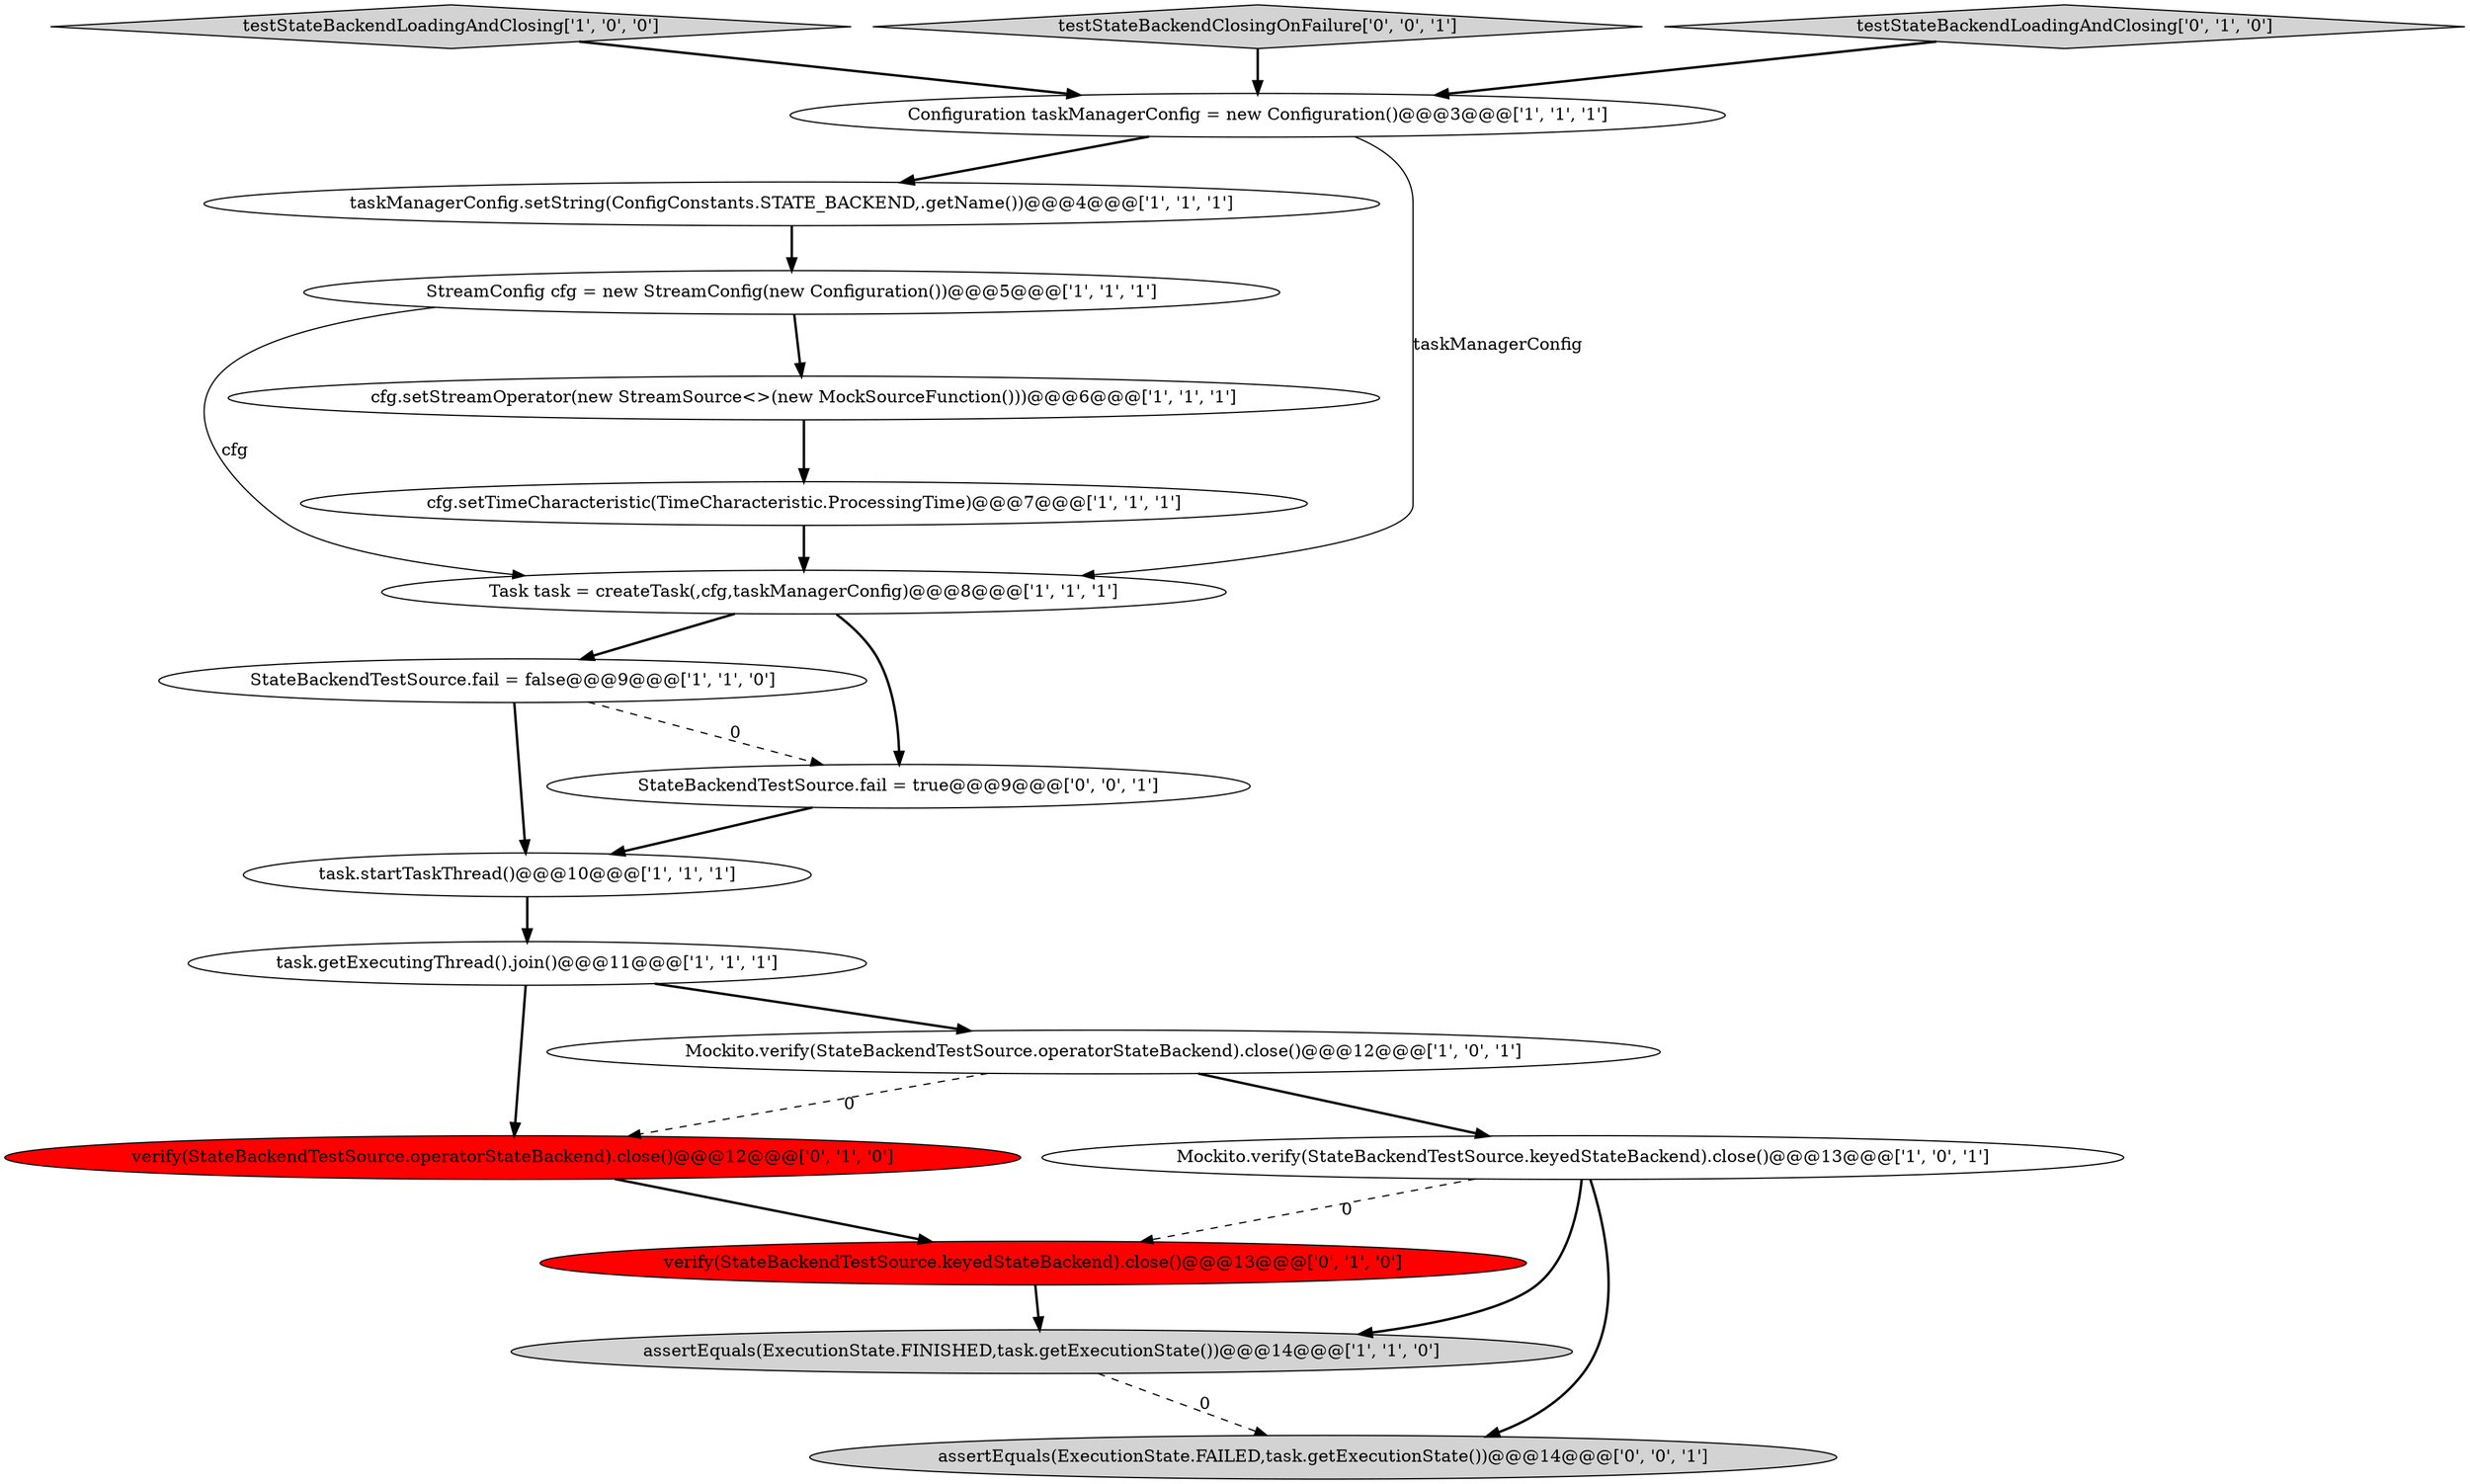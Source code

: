 digraph {
8 [style = filled, label = "testStateBackendLoadingAndClosing['1', '0', '0']", fillcolor = lightgray, shape = diamond image = "AAA0AAABBB1BBB"];
7 [style = filled, label = "assertEquals(ExecutionState.FINISHED,task.getExecutionState())@@@14@@@['1', '1', '0']", fillcolor = lightgray, shape = ellipse image = "AAA0AAABBB1BBB"];
11 [style = filled, label = "Configuration taskManagerConfig = new Configuration()@@@3@@@['1', '1', '1']", fillcolor = white, shape = ellipse image = "AAA0AAABBB1BBB"];
9 [style = filled, label = "StateBackendTestSource.fail = false@@@9@@@['1', '1', '0']", fillcolor = white, shape = ellipse image = "AAA0AAABBB1BBB"];
2 [style = filled, label = "cfg.setStreamOperator(new StreamSource<>(new MockSourceFunction()))@@@6@@@['1', '1', '1']", fillcolor = white, shape = ellipse image = "AAA0AAABBB1BBB"];
18 [style = filled, label = "StateBackendTestSource.fail = true@@@9@@@['0', '0', '1']", fillcolor = white, shape = ellipse image = "AAA0AAABBB3BBB"];
16 [style = filled, label = "testStateBackendClosingOnFailure['0', '0', '1']", fillcolor = lightgray, shape = diamond image = "AAA0AAABBB3BBB"];
1 [style = filled, label = "cfg.setTimeCharacteristic(TimeCharacteristic.ProcessingTime)@@@7@@@['1', '1', '1']", fillcolor = white, shape = ellipse image = "AAA0AAABBB1BBB"];
13 [style = filled, label = "verify(StateBackendTestSource.operatorStateBackend).close()@@@12@@@['0', '1', '0']", fillcolor = red, shape = ellipse image = "AAA1AAABBB2BBB"];
14 [style = filled, label = "verify(StateBackendTestSource.keyedStateBackend).close()@@@13@@@['0', '1', '0']", fillcolor = red, shape = ellipse image = "AAA1AAABBB2BBB"];
17 [style = filled, label = "assertEquals(ExecutionState.FAILED,task.getExecutionState())@@@14@@@['0', '0', '1']", fillcolor = lightgray, shape = ellipse image = "AAA0AAABBB3BBB"];
12 [style = filled, label = "taskManagerConfig.setString(ConfigConstants.STATE_BACKEND,.getName())@@@4@@@['1', '1', '1']", fillcolor = white, shape = ellipse image = "AAA0AAABBB1BBB"];
10 [style = filled, label = "Mockito.verify(StateBackendTestSource.keyedStateBackend).close()@@@13@@@['1', '0', '1']", fillcolor = white, shape = ellipse image = "AAA0AAABBB1BBB"];
0 [style = filled, label = "StreamConfig cfg = new StreamConfig(new Configuration())@@@5@@@['1', '1', '1']", fillcolor = white, shape = ellipse image = "AAA0AAABBB1BBB"];
4 [style = filled, label = "Task task = createTask(,cfg,taskManagerConfig)@@@8@@@['1', '1', '1']", fillcolor = white, shape = ellipse image = "AAA0AAABBB1BBB"];
6 [style = filled, label = "task.startTaskThread()@@@10@@@['1', '1', '1']", fillcolor = white, shape = ellipse image = "AAA0AAABBB1BBB"];
15 [style = filled, label = "testStateBackendLoadingAndClosing['0', '1', '0']", fillcolor = lightgray, shape = diamond image = "AAA0AAABBB2BBB"];
5 [style = filled, label = "task.getExecutingThread().join()@@@11@@@['1', '1', '1']", fillcolor = white, shape = ellipse image = "AAA0AAABBB1BBB"];
3 [style = filled, label = "Mockito.verify(StateBackendTestSource.operatorStateBackend).close()@@@12@@@['1', '0', '1']", fillcolor = white, shape = ellipse image = "AAA0AAABBB1BBB"];
5->3 [style = bold, label=""];
4->9 [style = bold, label=""];
1->4 [style = bold, label=""];
16->11 [style = bold, label=""];
7->17 [style = dashed, label="0"];
2->1 [style = bold, label=""];
9->18 [style = dashed, label="0"];
0->2 [style = bold, label=""];
11->4 [style = solid, label="taskManagerConfig"];
11->12 [style = bold, label=""];
4->18 [style = bold, label=""];
10->17 [style = bold, label=""];
3->13 [style = dashed, label="0"];
12->0 [style = bold, label=""];
10->7 [style = bold, label=""];
9->6 [style = bold, label=""];
14->7 [style = bold, label=""];
3->10 [style = bold, label=""];
6->5 [style = bold, label=""];
15->11 [style = bold, label=""];
18->6 [style = bold, label=""];
5->13 [style = bold, label=""];
0->4 [style = solid, label="cfg"];
8->11 [style = bold, label=""];
13->14 [style = bold, label=""];
10->14 [style = dashed, label="0"];
}
